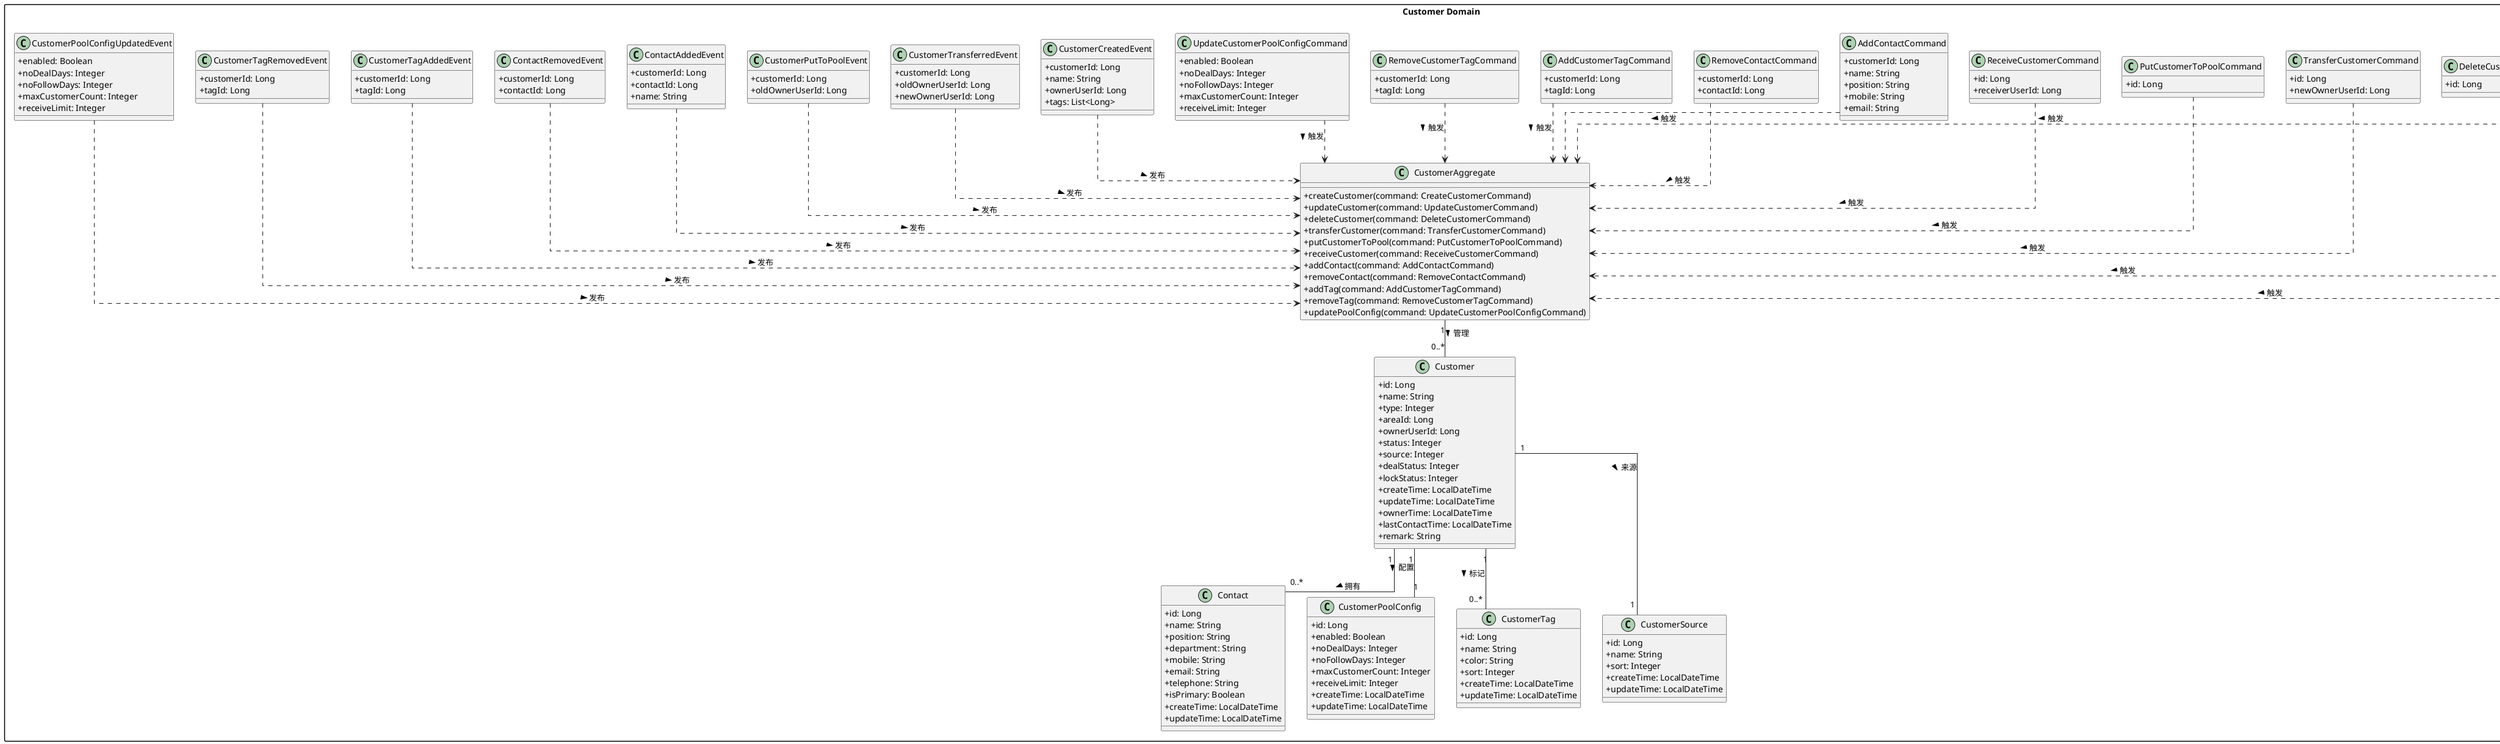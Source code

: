 @startuml Customer Aggregate

' 样式设置
skinparam classAttributeIconSize 0
skinparam packageStyle rectangle
skinparam linetype ortho

package "Customer Domain" {
    ' 聚合根
    class CustomerAggregate {
        +createCustomer(command: CreateCustomerCommand)
        +updateCustomer(command: UpdateCustomerCommand)
        +deleteCustomer(command: DeleteCustomerCommand)
        +transferCustomer(command: TransferCustomerCommand)
        +putCustomerToPool(command: PutCustomerToPoolCommand)
        +receiveCustomer(command: ReceiveCustomerCommand)
        +addContact(command: AddContactCommand)
        +removeContact(command: RemoveContactCommand)
        +addTag(command: AddCustomerTagCommand)
        +removeTag(command: RemoveCustomerTagCommand)
        +updatePoolConfig(command: UpdateCustomerPoolConfigCommand)
    }

    ' 实体
    class Customer {
        +id: Long
        +name: String
        +type: Integer
        +areaId: Long
        +ownerUserId: Long
        +status: Integer
        +source: Integer
        +dealStatus: Integer
        +lockStatus: Integer
        +createTime: LocalDateTime
        +updateTime: LocalDateTime
        +ownerTime: LocalDateTime
        +lastContactTime: LocalDateTime
        +remark: String
    }

    class Contact {
        +id: Long
        +name: String
        +position: String
        +department: String
        +mobile: String
        +email: String
        +telephone: String
        +isPrimary: Boolean
        +createTime: LocalDateTime
        +updateTime: LocalDateTime
    }

    ' 值对象
    class CustomerPoolConfig {
        +id: Long
        +enabled: Boolean
        +noDealDays: Integer
        +noFollowDays: Integer
        +maxCustomerCount: Integer
        +receiveLimit: Integer
        +createTime: LocalDateTime
        +updateTime: LocalDateTime
    }

    class CustomerTag {
        +id: Long
        +name: String
        +color: String
        +sort: Integer
        +createTime: LocalDateTime
        +updateTime: LocalDateTime
    }

    class CustomerSource {
        +id: Long
        +name: String
        +sort: Integer
        +createTime: LocalDateTime
        +updateTime: LocalDateTime
    }

    ' 命令
    class CreateCustomerCommand {
        +name: String
        +type: Integer
        +areaId: Long
        +ownerUserId: Long
        +source: Integer
        +tags: List<Long>
    }

    class UpdateCustomerCommand {
        +id: Long
        +name: String
        +type: Integer
        +areaId: Long
        +status: Integer
        +tags: List<Long>
    }

    class DeleteCustomerCommand {
        +id: Long
    }

    class TransferCustomerCommand {
        +id: Long
        +newOwnerUserId: Long
    }

    class PutCustomerToPoolCommand {
        +id: Long
    }

    class ReceiveCustomerCommand {
        +id: Long
        +receiverUserId: Long
    }

    class AddContactCommand {
        +customerId: Long
        +name: String
        +position: String
        +mobile: String
        +email: String
    }

    class RemoveContactCommand {
        +customerId: Long
        +contactId: Long
    }

    class AddCustomerTagCommand {
        +customerId: Long
        +tagId: Long
    }

    class RemoveCustomerTagCommand {
        +customerId: Long
        +tagId: Long
    }

    class UpdateCustomerPoolConfigCommand {
        +enabled: Boolean
        +noDealDays: Integer
        +noFollowDays: Integer
        +maxCustomerCount: Integer
        +receiveLimit: Integer
    }

    ' 事件
    class CustomerCreatedEvent {
        +customerId: Long
        +name: String
        +ownerUserId: Long
        +tags: List<Long>
    }

    class CustomerTransferredEvent {
        +customerId: Long
        +oldOwnerUserId: Long
        +newOwnerUserId: Long
    }

    class CustomerPutToPoolEvent {
        +customerId: Long
        +oldOwnerUserId: Long
    }

    class ContactAddedEvent {
        +customerId: Long
        +contactId: Long
        +name: String
    }

    class ContactRemovedEvent {
        +customerId: Long
        +contactId: Long
    }

    class CustomerTagAddedEvent {
        +customerId: Long
        +tagId: Long
    }

    class CustomerTagRemovedEvent {
        +customerId: Long
        +tagId: Long
    }

    class CustomerPoolConfigUpdatedEvent {
        +enabled: Boolean
        +noDealDays: Integer
        +noFollowDays: Integer
        +maxCustomerCount: Integer
        +receiveLimit: Integer
    }
}

' 关系定义
CustomerAggregate "1" -- "0..*" Customer : 管理 >
Customer "1" -- "1" CustomerPoolConfig : 配置 >
Customer "1" -- "0..*" Contact : 拥有 >
Customer "1" -- "0..*" CustomerTag : 标记 >
Customer "1" -- "1" CustomerSource : 来源 >

' 命令与聚合根的关系
CreateCustomerCommand ..> CustomerAggregate : 触发 >
UpdateCustomerCommand ..> CustomerAggregate : 触发 >
DeleteCustomerCommand ..> CustomerAggregate : 触发 >
TransferCustomerCommand ..> CustomerAggregate : 触发 >
PutCustomerToPoolCommand ..> CustomerAggregate : 触发 >
ReceiveCustomerCommand ..> CustomerAggregate : 触发 >
AddContactCommand ..> CustomerAggregate : 触发 >
RemoveContactCommand ..> CustomerAggregate : 触发 >
AddCustomerTagCommand ..> CustomerAggregate : 触发 >
RemoveCustomerTagCommand ..> CustomerAggregate : 触发 >
UpdateCustomerPoolConfigCommand ..> CustomerAggregate : 触发 >

' 事件与聚合根的关系
CustomerCreatedEvent ..> CustomerAggregate : 发布 >
CustomerTransferredEvent ..> CustomerAggregate : 发布 >
CustomerPutToPoolEvent ..> CustomerAggregate : 发布 >
ContactAddedEvent ..> CustomerAggregate : 发布 >
ContactRemovedEvent ..> CustomerAggregate : 发布 >
CustomerTagAddedEvent ..> CustomerAggregate : 发布 >
CustomerTagRemovedEvent ..> CustomerAggregate : 发布 >
CustomerPoolConfigUpdatedEvent ..> CustomerAggregate : 发布 >

@enduml 
